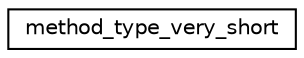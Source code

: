 digraph "Graphical Class Hierarchy"
{
 // INTERACTIVE_SVG=YES
 // LATEX_PDF_SIZE
  edge [fontname="Helvetica",fontsize="10",labelfontname="Helvetica",labelfontsize="10"];
  node [fontname="Helvetica",fontsize="10",shape=record];
  rankdir="LR";
  Node0 [label="method_type_very_short",height=0.2,width=0.4,color="black", fillcolor="white", style="filled",URL="$structfield__manager__mod_1_1method__type__very__short.html",tooltip="This is the same as method_type except that the method_control and method_name strings are not presen..."];
}
